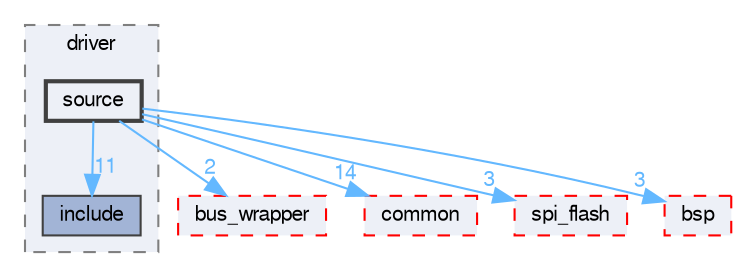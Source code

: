 digraph "source"
{
 // LATEX_PDF_SIZE
  bgcolor="transparent";
  edge [fontname=FreeSans,fontsize=10,labelfontname=FreeSans,labelfontsize=10];
  node [fontname=FreeSans,fontsize=10,shape=box,height=0.2,width=0.4];
  compound=true
  subgraph clusterdir_9b6dbb6cd054ba0563484820ff376c43 {
    graph [ bgcolor="#edf0f7", pencolor="grey50", label="driver", fontname=FreeSans,fontsize=10 style="filled,dashed", URL="dir_9b6dbb6cd054ba0563484820ff376c43.html",tooltip=""]
  dir_3f9f576311259b123232e6918eb8fae0 [label="include", fillcolor="#a2b4d6", color="grey25", style="filled", URL="dir_3f9f576311259b123232e6918eb8fae0.html",tooltip=""];
  dir_b3d863cc2edb81ba710872945127715f [label="source", fillcolor="#edf0f7", color="grey25", style="filled,bold", URL="dir_b3d863cc2edb81ba710872945127715f.html",tooltip=""];
  }
  dir_219d545101600a7fa8b002cbc8478f46 [label="bus_wrapper", fillcolor="#edf0f7", color="red", style="filled,dashed", URL="dir_219d545101600a7fa8b002cbc8478f46.html",tooltip=""];
  dir_47510aeddcc5d5420ae5e59eb553093c [label="common", fillcolor="#edf0f7", color="red", style="filled,dashed", URL="dir_47510aeddcc5d5420ae5e59eb553093c.html",tooltip=""];
  dir_4b228a8631b5453b5e6ef3f3a5e8d2ea [label="spi_flash", fillcolor="#edf0f7", color="red", style="filled,dashed", URL="dir_4b228a8631b5453b5e6ef3f3a5e8d2ea.html",tooltip=""];
  dir_b9a995f55602f46b44b7b2d1b8df8131 [label="bsp", fillcolor="#edf0f7", color="red", style="filled,dashed", URL="dir_b9a995f55602f46b44b7b2d1b8df8131.html",tooltip=""];
  dir_b3d863cc2edb81ba710872945127715f->dir_219d545101600a7fa8b002cbc8478f46 [headlabel="2", labeldistance=1.5 headhref="dir_000054_000003.html" color="steelblue1" fontcolor="steelblue1"];
  dir_b3d863cc2edb81ba710872945127715f->dir_3f9f576311259b123232e6918eb8fae0 [headlabel="11", labeldistance=1.5 headhref="dir_000054_000025.html" color="steelblue1" fontcolor="steelblue1"];
  dir_b3d863cc2edb81ba710872945127715f->dir_47510aeddcc5d5420ae5e59eb553093c [headlabel="14", labeldistance=1.5 headhref="dir_000054_000007.html" color="steelblue1" fontcolor="steelblue1"];
  dir_b3d863cc2edb81ba710872945127715f->dir_4b228a8631b5453b5e6ef3f3a5e8d2ea [headlabel="3", labeldistance=1.5 headhref="dir_000054_000060.html" color="steelblue1" fontcolor="steelblue1"];
  dir_b3d863cc2edb81ba710872945127715f->dir_b9a995f55602f46b44b7b2d1b8df8131 [headlabel="3", labeldistance=1.5 headhref="dir_000054_000002.html" color="steelblue1" fontcolor="steelblue1"];
}
